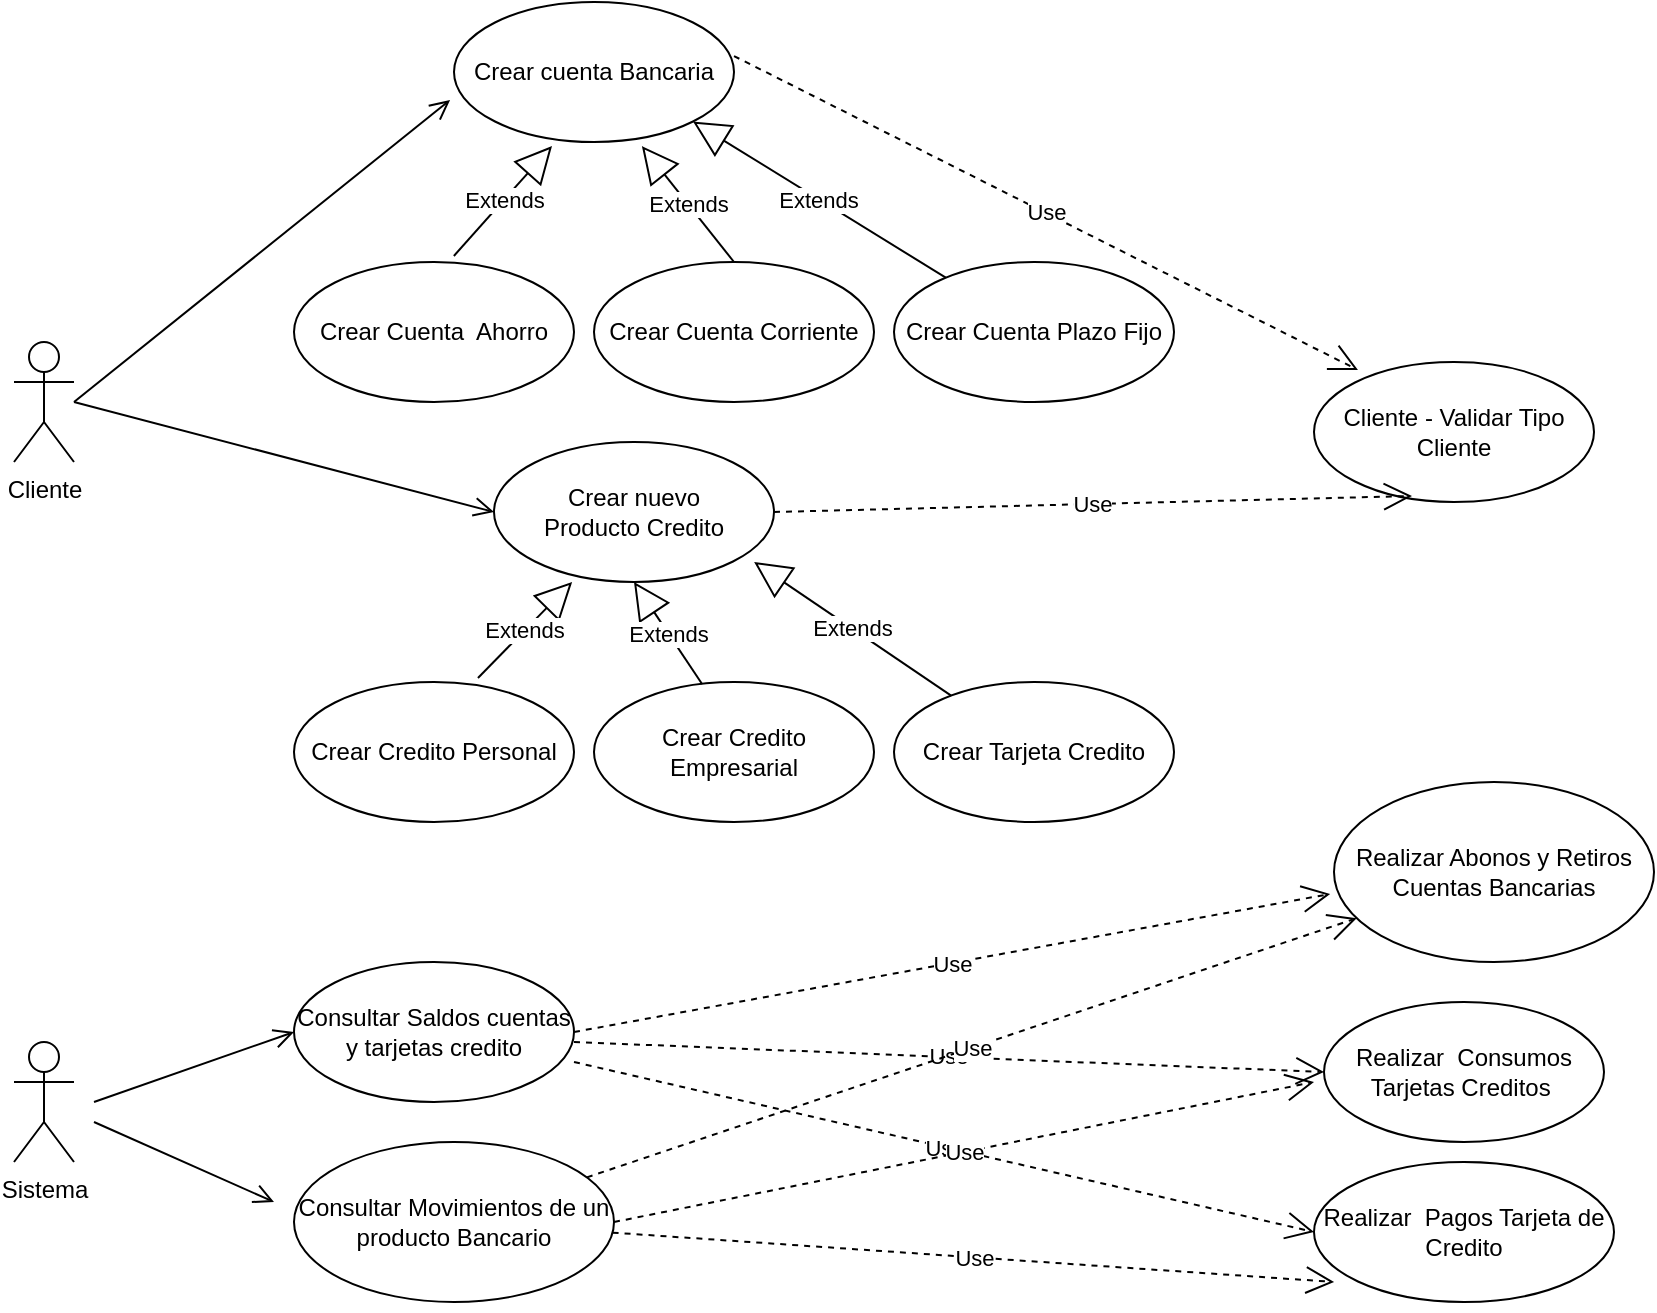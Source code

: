 <mxfile version="21.5.2" type="device">
  <diagram name="Página-1" id="0nNz_oQkRz33ehpuNQnP">
    <mxGraphModel dx="1308" dy="1022" grid="1" gridSize="10" guides="1" tooltips="1" connect="1" arrows="1" fold="1" page="1" pageScale="1" pageWidth="980" pageHeight="690" math="0" shadow="0">
      <root>
        <mxCell id="0" />
        <mxCell id="1" parent="0" />
        <mxCell id="SQydUdG0Rwlj8UAFUPHJ-2" value="Crear cuenta Bancaria" style="ellipse;whiteSpace=wrap;html=1;" vertex="1" parent="1">
          <mxGeometry x="250" y="20" width="140" height="70" as="geometry" />
        </mxCell>
        <mxCell id="SQydUdG0Rwlj8UAFUPHJ-4" value="Crear nuevo&lt;br&gt;Producto Credito" style="ellipse;whiteSpace=wrap;html=1;" vertex="1" parent="1">
          <mxGeometry x="270" y="240" width="140" height="70" as="geometry" />
        </mxCell>
        <mxCell id="SQydUdG0Rwlj8UAFUPHJ-10" value="Crear Credito Personal" style="ellipse;whiteSpace=wrap;html=1;" vertex="1" parent="1">
          <mxGeometry x="170" y="360" width="140" height="70" as="geometry" />
        </mxCell>
        <mxCell id="SQydUdG0Rwlj8UAFUPHJ-11" value="Crear Credito Empresarial" style="ellipse;whiteSpace=wrap;html=1;" vertex="1" parent="1">
          <mxGeometry x="320" y="360" width="140" height="70" as="geometry" />
        </mxCell>
        <mxCell id="SQydUdG0Rwlj8UAFUPHJ-12" value="Crear Tarjeta Credito" style="ellipse;whiteSpace=wrap;html=1;" vertex="1" parent="1">
          <mxGeometry x="470" y="360" width="140" height="70" as="geometry" />
        </mxCell>
        <mxCell id="SQydUdG0Rwlj8UAFUPHJ-16" value="Crear Cuenta&amp;nbsp; Ahorro" style="ellipse;whiteSpace=wrap;html=1;" vertex="1" parent="1">
          <mxGeometry x="170" y="150" width="140" height="70" as="geometry" />
        </mxCell>
        <mxCell id="SQydUdG0Rwlj8UAFUPHJ-17" value="Crear Cuenta Corriente" style="ellipse;whiteSpace=wrap;html=1;" vertex="1" parent="1">
          <mxGeometry x="320" y="150" width="140" height="70" as="geometry" />
        </mxCell>
        <mxCell id="SQydUdG0Rwlj8UAFUPHJ-18" value="Crear Cuenta Plazo Fijo" style="ellipse;whiteSpace=wrap;html=1;" vertex="1" parent="1">
          <mxGeometry x="470" y="150" width="140" height="70" as="geometry" />
        </mxCell>
        <mxCell id="SQydUdG0Rwlj8UAFUPHJ-24" value="" style="endArrow=open;startArrow=none;endFill=0;startFill=0;endSize=8;html=1;verticalAlign=bottom;labelBackgroundColor=none;strokeWidth=1;rounded=0;exitX=1;exitY=0.333;exitDx=0;exitDy=0;exitPerimeter=0;entryX=0;entryY=0.5;entryDx=0;entryDy=0;" edge="1" parent="1" target="SQydUdG0Rwlj8UAFUPHJ-4">
          <mxGeometry width="160" relative="1" as="geometry">
            <mxPoint x="60" y="220" as="sourcePoint" />
            <mxPoint x="260" y="290" as="targetPoint" />
          </mxGeometry>
        </mxCell>
        <mxCell id="SQydUdG0Rwlj8UAFUPHJ-25" value="" style="endArrow=open;startArrow=none;endFill=0;startFill=0;endSize=8;html=1;verticalAlign=bottom;labelBackgroundColor=none;strokeWidth=1;rounded=0;entryX=-0.014;entryY=0.7;entryDx=0;entryDy=0;entryPerimeter=0;exitX=1;exitY=0.333;exitDx=0;exitDy=0;exitPerimeter=0;" edge="1" parent="1" target="SQydUdG0Rwlj8UAFUPHJ-2">
          <mxGeometry width="160" relative="1" as="geometry">
            <mxPoint x="60" y="220" as="sourcePoint" />
            <mxPoint x="150" y="340" as="targetPoint" />
          </mxGeometry>
        </mxCell>
        <mxCell id="SQydUdG0Rwlj8UAFUPHJ-26" value="Cliente - Validar Tipo Cliente" style="ellipse;whiteSpace=wrap;html=1;" vertex="1" parent="1">
          <mxGeometry x="680" y="200" width="140" height="70" as="geometry" />
        </mxCell>
        <mxCell id="SQydUdG0Rwlj8UAFUPHJ-31" value="Use" style="endArrow=open;endSize=12;dashed=1;html=1;rounded=0;exitX=1;exitY=0.386;exitDx=0;exitDy=0;exitPerimeter=0;entryX=0.157;entryY=0.057;entryDx=0;entryDy=0;entryPerimeter=0;" edge="1" parent="1" source="SQydUdG0Rwlj8UAFUPHJ-2" target="SQydUdG0Rwlj8UAFUPHJ-26">
          <mxGeometry width="160" relative="1" as="geometry">
            <mxPoint x="330" y="580" as="sourcePoint" />
            <mxPoint x="490" y="580" as="targetPoint" />
          </mxGeometry>
        </mxCell>
        <mxCell id="SQydUdG0Rwlj8UAFUPHJ-32" value="Use" style="endArrow=open;endSize=12;dashed=1;html=1;rounded=0;entryX=0.35;entryY=0.957;entryDx=0;entryDy=0;entryPerimeter=0;exitX=1;exitY=0.5;exitDx=0;exitDy=0;" edge="1" parent="1" source="SQydUdG0Rwlj8UAFUPHJ-4" target="SQydUdG0Rwlj8UAFUPHJ-26">
          <mxGeometry width="160" relative="1" as="geometry">
            <mxPoint x="340" y="420" as="sourcePoint" />
            <mxPoint x="500" y="420" as="targetPoint" />
          </mxGeometry>
        </mxCell>
        <mxCell id="SQydUdG0Rwlj8UAFUPHJ-33" value="Extends" style="endArrow=block;endSize=16;endFill=0;html=1;rounded=0;exitX=0.657;exitY=-0.029;exitDx=0;exitDy=0;exitPerimeter=0;entryX=0.279;entryY=1;entryDx=0;entryDy=0;entryPerimeter=0;" edge="1" parent="1" source="SQydUdG0Rwlj8UAFUPHJ-10" target="SQydUdG0Rwlj8UAFUPHJ-4">
          <mxGeometry width="160" relative="1" as="geometry">
            <mxPoint x="340" y="420" as="sourcePoint" />
            <mxPoint x="500" y="420" as="targetPoint" />
          </mxGeometry>
        </mxCell>
        <mxCell id="SQydUdG0Rwlj8UAFUPHJ-34" value="Extends" style="endArrow=block;endSize=16;endFill=0;html=1;rounded=0;exitX=0.386;exitY=0.014;exitDx=0;exitDy=0;exitPerimeter=0;entryX=0.5;entryY=1;entryDx=0;entryDy=0;" edge="1" parent="1" source="SQydUdG0Rwlj8UAFUPHJ-11" target="SQydUdG0Rwlj8UAFUPHJ-4">
          <mxGeometry width="160" relative="1" as="geometry">
            <mxPoint x="350" y="410" as="sourcePoint" />
            <mxPoint x="450" y="610" as="targetPoint" />
          </mxGeometry>
        </mxCell>
        <mxCell id="SQydUdG0Rwlj8UAFUPHJ-35" value="Extends" style="endArrow=block;endSize=16;endFill=0;html=1;rounded=0;entryX=0.929;entryY=0.857;entryDx=0;entryDy=0;entryPerimeter=0;" edge="1" parent="1" source="SQydUdG0Rwlj8UAFUPHJ-12" target="SQydUdG0Rwlj8UAFUPHJ-4">
          <mxGeometry width="160" relative="1" as="geometry">
            <mxPoint x="340" y="420" as="sourcePoint" />
            <mxPoint x="500" y="420" as="targetPoint" />
          </mxGeometry>
        </mxCell>
        <mxCell id="SQydUdG0Rwlj8UAFUPHJ-36" value="Extends" style="endArrow=block;endSize=16;endFill=0;html=1;rounded=0;exitX=0.571;exitY=-0.043;exitDx=0;exitDy=0;exitPerimeter=0;entryX=0.35;entryY=1.029;entryDx=0;entryDy=0;entryPerimeter=0;" edge="1" parent="1" source="SQydUdG0Rwlj8UAFUPHJ-16" target="SQydUdG0Rwlj8UAFUPHJ-2">
          <mxGeometry width="160" relative="1" as="geometry">
            <mxPoint x="340" y="420" as="sourcePoint" />
            <mxPoint x="310" y="100" as="targetPoint" />
          </mxGeometry>
        </mxCell>
        <mxCell id="SQydUdG0Rwlj8UAFUPHJ-37" value="Extends" style="endArrow=block;endSize=16;endFill=0;html=1;rounded=0;exitX=0.5;exitY=0;exitDx=0;exitDy=0;entryX=0.671;entryY=1.029;entryDx=0;entryDy=0;entryPerimeter=0;" edge="1" parent="1" source="SQydUdG0Rwlj8UAFUPHJ-17" target="SQydUdG0Rwlj8UAFUPHJ-2">
          <mxGeometry width="160" relative="1" as="geometry">
            <mxPoint x="570" y="380" as="sourcePoint" />
            <mxPoint x="730" y="380" as="targetPoint" />
          </mxGeometry>
        </mxCell>
        <mxCell id="SQydUdG0Rwlj8UAFUPHJ-38" value="Extends" style="endArrow=block;endSize=16;endFill=0;html=1;rounded=0;entryX=1;entryY=1;entryDx=0;entryDy=0;" edge="1" parent="1" source="SQydUdG0Rwlj8UAFUPHJ-18" target="SQydUdG0Rwlj8UAFUPHJ-2">
          <mxGeometry width="160" relative="1" as="geometry">
            <mxPoint x="460" y="600" as="sourcePoint" />
            <mxPoint x="620" y="600" as="targetPoint" />
          </mxGeometry>
        </mxCell>
        <mxCell id="SQydUdG0Rwlj8UAFUPHJ-40" value="Consultar Saldos cuentas y tarjetas credito" style="ellipse;whiteSpace=wrap;html=1;" vertex="1" parent="1">
          <mxGeometry x="170" y="500" width="140" height="70" as="geometry" />
        </mxCell>
        <mxCell id="SQydUdG0Rwlj8UAFUPHJ-47" value="Consultar Movimientos de un producto Bancario" style="ellipse;whiteSpace=wrap;html=1;" vertex="1" parent="1">
          <mxGeometry x="170" y="590" width="160" height="80" as="geometry" />
        </mxCell>
        <mxCell id="SQydUdG0Rwlj8UAFUPHJ-48" value="Realizar Abonos y Retiros Cuentas Bancarias" style="ellipse;whiteSpace=wrap;html=1;" vertex="1" parent="1">
          <mxGeometry x="690" y="410" width="160" height="90" as="geometry" />
        </mxCell>
        <mxCell id="SQydUdG0Rwlj8UAFUPHJ-49" value="Realizar&amp;nbsp; Consumos Tarjetas Creditos&amp;nbsp;" style="ellipse;whiteSpace=wrap;html=1;" vertex="1" parent="1">
          <mxGeometry x="685" y="520" width="140" height="70" as="geometry" />
        </mxCell>
        <mxCell id="SQydUdG0Rwlj8UAFUPHJ-50" value="Realizar&amp;nbsp; Pagos Tarjeta de Credito" style="ellipse;whiteSpace=wrap;html=1;" vertex="1" parent="1">
          <mxGeometry x="680" y="600" width="150" height="70" as="geometry" />
        </mxCell>
        <mxCell id="SQydUdG0Rwlj8UAFUPHJ-52" value="Use" style="endArrow=open;endSize=12;dashed=1;html=1;rounded=0;exitX=1;exitY=0.5;exitDx=0;exitDy=0;entryX=-0.012;entryY=0.622;entryDx=0;entryDy=0;entryPerimeter=0;" edge="1" parent="1" source="SQydUdG0Rwlj8UAFUPHJ-40" target="SQydUdG0Rwlj8UAFUPHJ-48">
          <mxGeometry width="160" relative="1" as="geometry">
            <mxPoint x="390" y="580" as="sourcePoint" />
            <mxPoint x="550" y="580" as="targetPoint" />
          </mxGeometry>
        </mxCell>
        <mxCell id="SQydUdG0Rwlj8UAFUPHJ-53" value="Use" style="endArrow=open;endSize=12;dashed=1;html=1;rounded=0;entryX=0;entryY=0.5;entryDx=0;entryDy=0;" edge="1" parent="1" target="SQydUdG0Rwlj8UAFUPHJ-49">
          <mxGeometry width="160" relative="1" as="geometry">
            <mxPoint x="310" y="540" as="sourcePoint" />
            <mxPoint x="540" y="560" as="targetPoint" />
          </mxGeometry>
        </mxCell>
        <mxCell id="SQydUdG0Rwlj8UAFUPHJ-54" value="Use" style="endArrow=open;endSize=12;dashed=1;html=1;rounded=0;entryX=0;entryY=0.5;entryDx=0;entryDy=0;" edge="1" parent="1" target="SQydUdG0Rwlj8UAFUPHJ-50">
          <mxGeometry width="160" relative="1" as="geometry">
            <mxPoint x="310" y="550" as="sourcePoint" />
            <mxPoint x="500" y="320" as="targetPoint" />
          </mxGeometry>
        </mxCell>
        <mxCell id="SQydUdG0Rwlj8UAFUPHJ-55" value="Use" style="endArrow=open;endSize=12;dashed=1;html=1;rounded=0;entryX=0.067;entryY=0.857;entryDx=0;entryDy=0;entryPerimeter=0;" edge="1" parent="1" source="SQydUdG0Rwlj8UAFUPHJ-47" target="SQydUdG0Rwlj8UAFUPHJ-50">
          <mxGeometry width="160" relative="1" as="geometry">
            <mxPoint x="340" y="320" as="sourcePoint" />
            <mxPoint x="500" y="320" as="targetPoint" />
          </mxGeometry>
        </mxCell>
        <mxCell id="SQydUdG0Rwlj8UAFUPHJ-56" value="Use" style="endArrow=open;endSize=12;dashed=1;html=1;rounded=0;exitX=1;exitY=0.5;exitDx=0;exitDy=0;" edge="1" parent="1" source="SQydUdG0Rwlj8UAFUPHJ-47">
          <mxGeometry width="160" relative="1" as="geometry">
            <mxPoint x="340" y="320" as="sourcePoint" />
            <mxPoint x="680" y="560" as="targetPoint" />
          </mxGeometry>
        </mxCell>
        <mxCell id="SQydUdG0Rwlj8UAFUPHJ-57" value="Use" style="endArrow=open;endSize=12;dashed=1;html=1;rounded=0;" edge="1" parent="1" source="SQydUdG0Rwlj8UAFUPHJ-47" target="SQydUdG0Rwlj8UAFUPHJ-48">
          <mxGeometry width="160" relative="1" as="geometry">
            <mxPoint x="340" y="320" as="sourcePoint" />
            <mxPoint x="500" y="320" as="targetPoint" />
          </mxGeometry>
        </mxCell>
        <mxCell id="SQydUdG0Rwlj8UAFUPHJ-69" value="Cliente" style="shape=umlActor;verticalLabelPosition=bottom;verticalAlign=top;html=1;" vertex="1" parent="1">
          <mxGeometry x="30" y="190" width="30" height="60" as="geometry" />
        </mxCell>
        <mxCell id="SQydUdG0Rwlj8UAFUPHJ-73" value="Sistema" style="shape=umlActor;verticalLabelPosition=bottom;verticalAlign=top;html=1;" vertex="1" parent="1">
          <mxGeometry x="30" y="540" width="30" height="60" as="geometry" />
        </mxCell>
        <mxCell id="SQydUdG0Rwlj8UAFUPHJ-75" value="" style="endArrow=open;startArrow=none;endFill=0;startFill=0;endSize=8;html=1;verticalAlign=bottom;labelBackgroundColor=none;strokeWidth=1;rounded=0;entryX=0;entryY=0.5;entryDx=0;entryDy=0;" edge="1" parent="1" target="SQydUdG0Rwlj8UAFUPHJ-40">
          <mxGeometry width="160" relative="1" as="geometry">
            <mxPoint x="70" y="570" as="sourcePoint" />
            <mxPoint x="220" y="470" as="targetPoint" />
          </mxGeometry>
        </mxCell>
        <mxCell id="SQydUdG0Rwlj8UAFUPHJ-76" value="" style="endArrow=open;startArrow=none;endFill=0;startFill=0;endSize=8;html=1;verticalAlign=bottom;labelBackgroundColor=none;strokeWidth=1;rounded=0;" edge="1" parent="1">
          <mxGeometry width="160" relative="1" as="geometry">
            <mxPoint x="70" y="580" as="sourcePoint" />
            <mxPoint x="160" y="620" as="targetPoint" />
          </mxGeometry>
        </mxCell>
      </root>
    </mxGraphModel>
  </diagram>
</mxfile>

